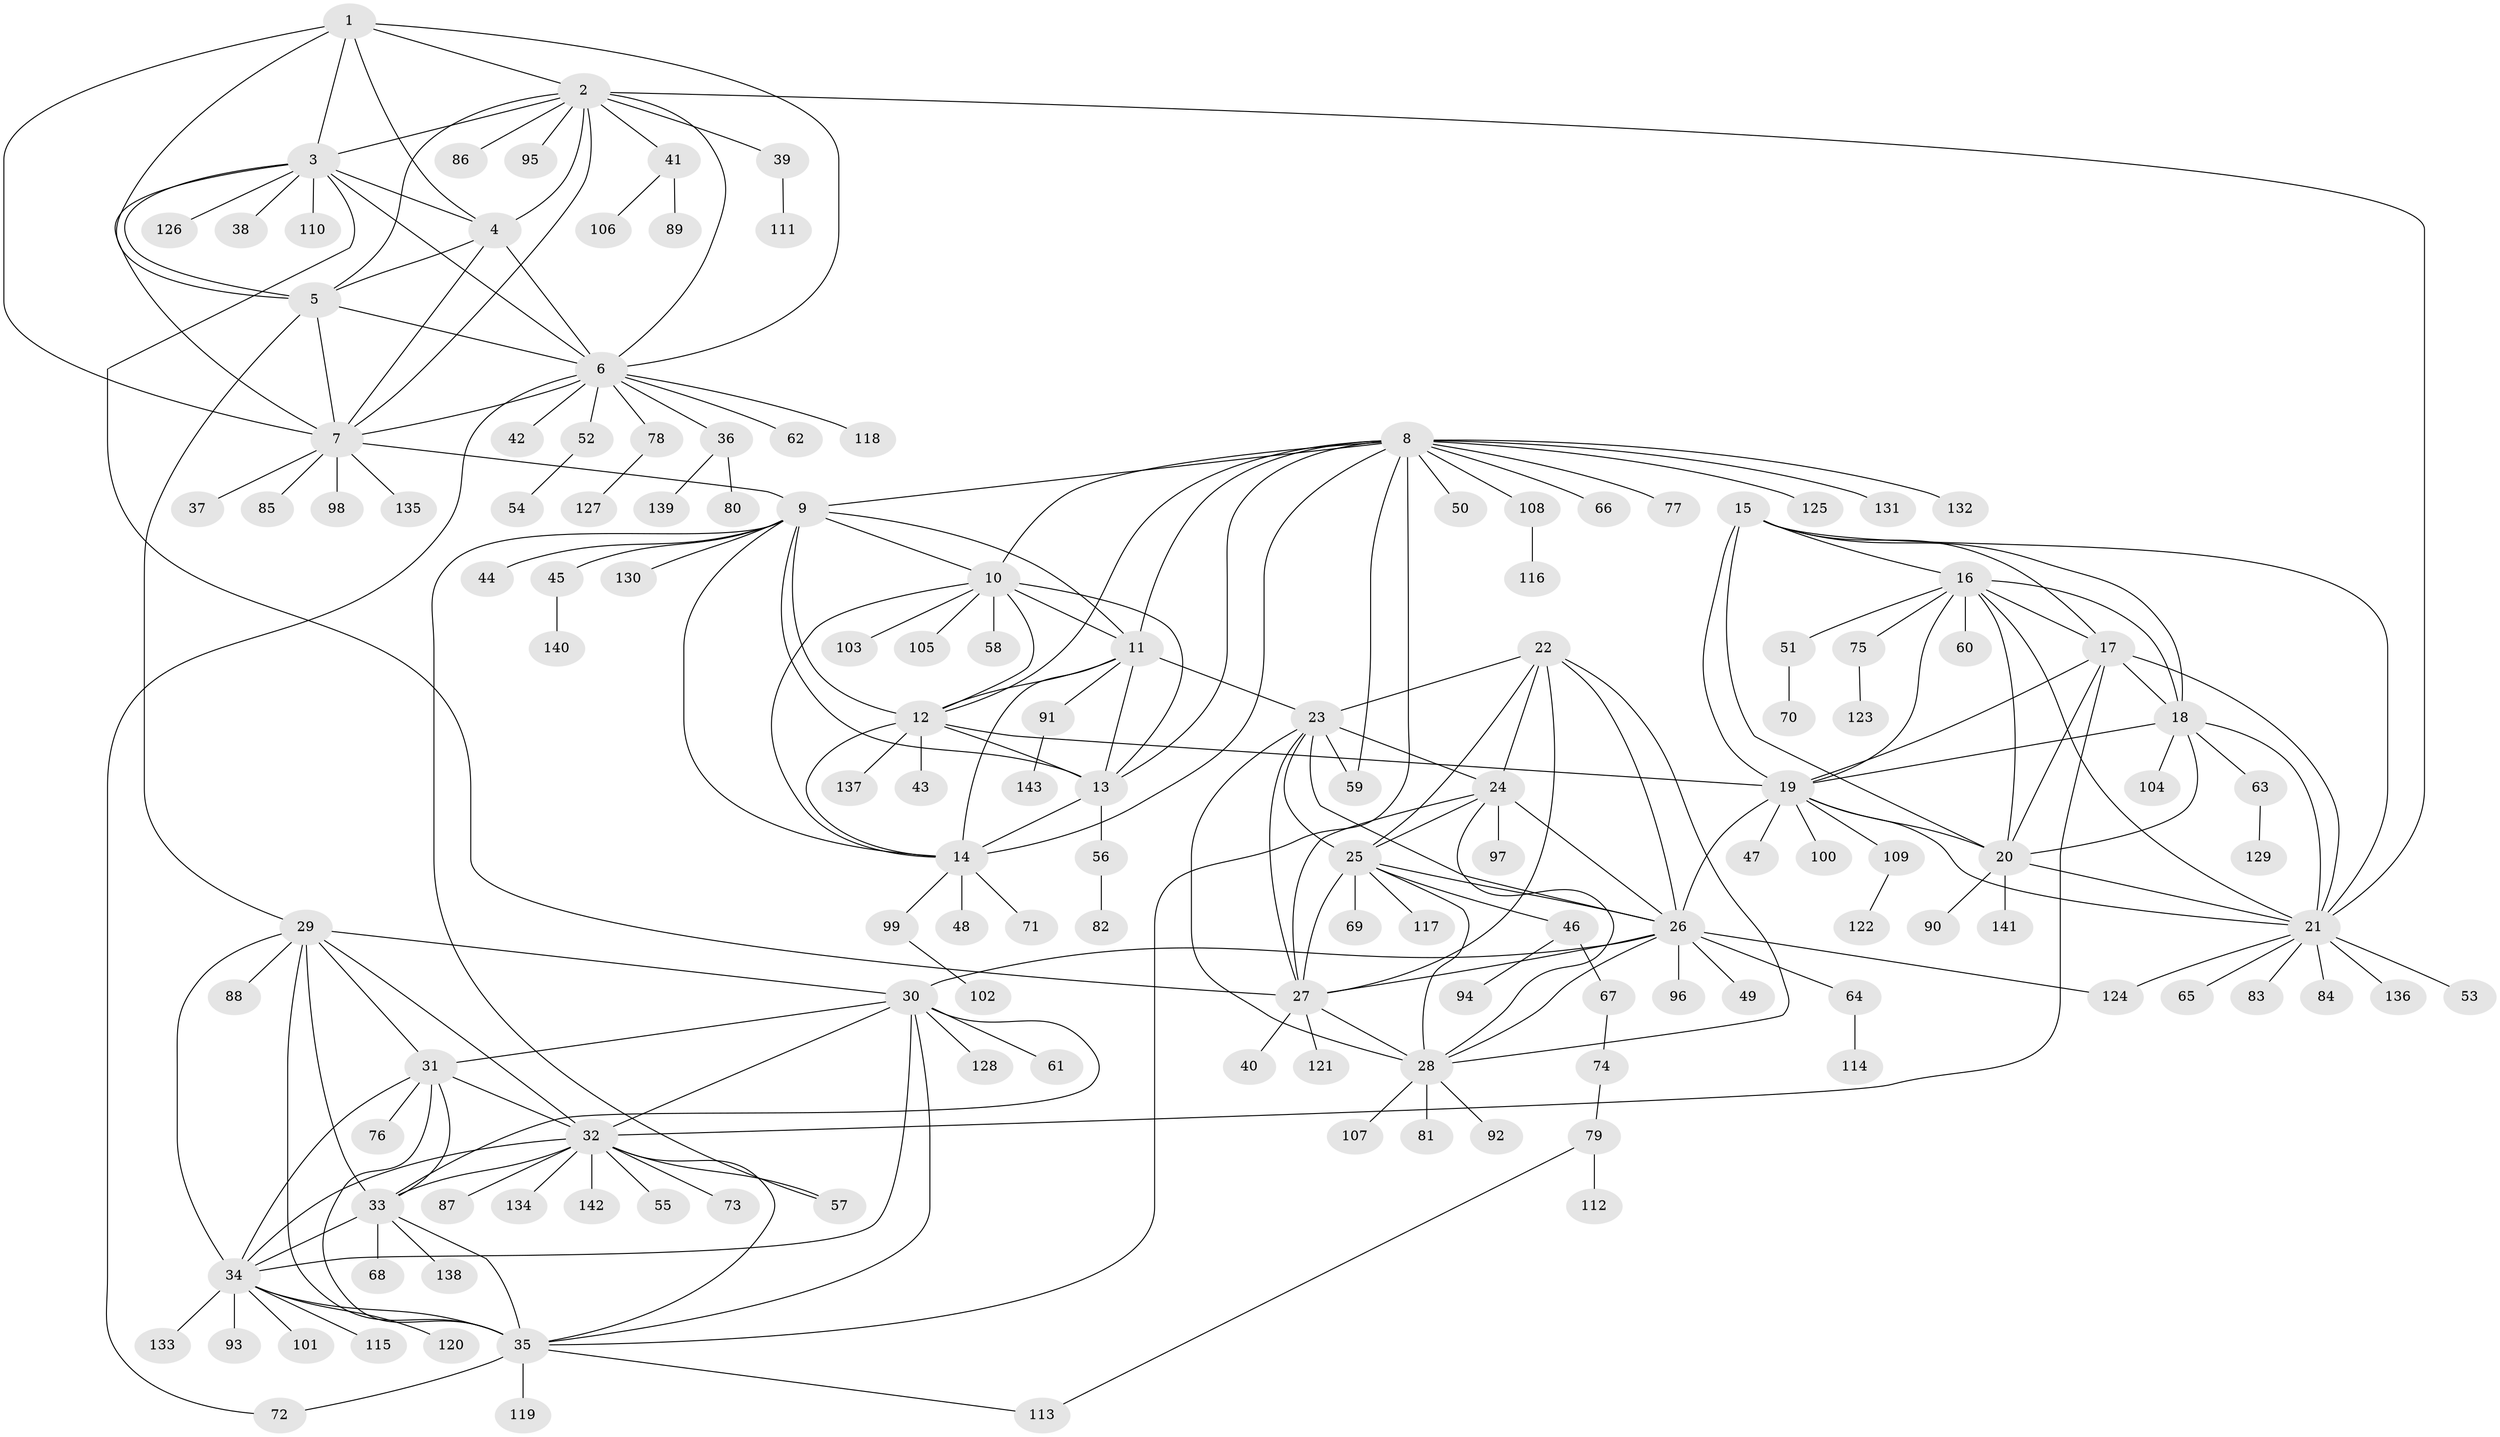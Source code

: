 // Generated by graph-tools (version 1.1) at 2025/26/03/09/25 03:26:39]
// undirected, 143 vertices, 228 edges
graph export_dot {
graph [start="1"]
  node [color=gray90,style=filled];
  1;
  2;
  3;
  4;
  5;
  6;
  7;
  8;
  9;
  10;
  11;
  12;
  13;
  14;
  15;
  16;
  17;
  18;
  19;
  20;
  21;
  22;
  23;
  24;
  25;
  26;
  27;
  28;
  29;
  30;
  31;
  32;
  33;
  34;
  35;
  36;
  37;
  38;
  39;
  40;
  41;
  42;
  43;
  44;
  45;
  46;
  47;
  48;
  49;
  50;
  51;
  52;
  53;
  54;
  55;
  56;
  57;
  58;
  59;
  60;
  61;
  62;
  63;
  64;
  65;
  66;
  67;
  68;
  69;
  70;
  71;
  72;
  73;
  74;
  75;
  76;
  77;
  78;
  79;
  80;
  81;
  82;
  83;
  84;
  85;
  86;
  87;
  88;
  89;
  90;
  91;
  92;
  93;
  94;
  95;
  96;
  97;
  98;
  99;
  100;
  101;
  102;
  103;
  104;
  105;
  106;
  107;
  108;
  109;
  110;
  111;
  112;
  113;
  114;
  115;
  116;
  117;
  118;
  119;
  120;
  121;
  122;
  123;
  124;
  125;
  126;
  127;
  128;
  129;
  130;
  131;
  132;
  133;
  134;
  135;
  136;
  137;
  138;
  139;
  140;
  141;
  142;
  143;
  1 -- 2;
  1 -- 3;
  1 -- 4;
  1 -- 5;
  1 -- 6;
  1 -- 7;
  2 -- 3;
  2 -- 4;
  2 -- 5;
  2 -- 6;
  2 -- 7;
  2 -- 21;
  2 -- 39;
  2 -- 41;
  2 -- 86;
  2 -- 95;
  3 -- 4;
  3 -- 5;
  3 -- 6;
  3 -- 7;
  3 -- 27;
  3 -- 38;
  3 -- 110;
  3 -- 126;
  4 -- 5;
  4 -- 6;
  4 -- 7;
  5 -- 6;
  5 -- 7;
  5 -- 29;
  6 -- 7;
  6 -- 36;
  6 -- 42;
  6 -- 52;
  6 -- 62;
  6 -- 72;
  6 -- 78;
  6 -- 118;
  7 -- 9;
  7 -- 37;
  7 -- 85;
  7 -- 98;
  7 -- 135;
  8 -- 9;
  8 -- 10;
  8 -- 11;
  8 -- 12;
  8 -- 13;
  8 -- 14;
  8 -- 35;
  8 -- 50;
  8 -- 59;
  8 -- 66;
  8 -- 77;
  8 -- 108;
  8 -- 125;
  8 -- 131;
  8 -- 132;
  9 -- 10;
  9 -- 11;
  9 -- 12;
  9 -- 13;
  9 -- 14;
  9 -- 44;
  9 -- 45;
  9 -- 57;
  9 -- 130;
  10 -- 11;
  10 -- 12;
  10 -- 13;
  10 -- 14;
  10 -- 58;
  10 -- 103;
  10 -- 105;
  11 -- 12;
  11 -- 13;
  11 -- 14;
  11 -- 23;
  11 -- 91;
  12 -- 13;
  12 -- 14;
  12 -- 19;
  12 -- 43;
  12 -- 137;
  13 -- 14;
  13 -- 56;
  14 -- 48;
  14 -- 71;
  14 -- 99;
  15 -- 16;
  15 -- 17;
  15 -- 18;
  15 -- 19;
  15 -- 20;
  15 -- 21;
  16 -- 17;
  16 -- 18;
  16 -- 19;
  16 -- 20;
  16 -- 21;
  16 -- 51;
  16 -- 60;
  16 -- 75;
  17 -- 18;
  17 -- 19;
  17 -- 20;
  17 -- 21;
  17 -- 32;
  18 -- 19;
  18 -- 20;
  18 -- 21;
  18 -- 63;
  18 -- 104;
  19 -- 20;
  19 -- 21;
  19 -- 26;
  19 -- 47;
  19 -- 100;
  19 -- 109;
  20 -- 21;
  20 -- 90;
  20 -- 141;
  21 -- 53;
  21 -- 65;
  21 -- 83;
  21 -- 84;
  21 -- 124;
  21 -- 136;
  22 -- 23;
  22 -- 24;
  22 -- 25;
  22 -- 26;
  22 -- 27;
  22 -- 28;
  23 -- 24;
  23 -- 25;
  23 -- 26;
  23 -- 27;
  23 -- 28;
  23 -- 59;
  24 -- 25;
  24 -- 26;
  24 -- 27;
  24 -- 28;
  24 -- 97;
  25 -- 26;
  25 -- 27;
  25 -- 28;
  25 -- 46;
  25 -- 69;
  25 -- 117;
  26 -- 27;
  26 -- 28;
  26 -- 30;
  26 -- 49;
  26 -- 64;
  26 -- 96;
  26 -- 124;
  27 -- 28;
  27 -- 40;
  27 -- 121;
  28 -- 81;
  28 -- 92;
  28 -- 107;
  29 -- 30;
  29 -- 31;
  29 -- 32;
  29 -- 33;
  29 -- 34;
  29 -- 35;
  29 -- 88;
  30 -- 31;
  30 -- 32;
  30 -- 33;
  30 -- 34;
  30 -- 35;
  30 -- 61;
  30 -- 128;
  31 -- 32;
  31 -- 33;
  31 -- 34;
  31 -- 35;
  31 -- 76;
  32 -- 33;
  32 -- 34;
  32 -- 35;
  32 -- 55;
  32 -- 57;
  32 -- 73;
  32 -- 87;
  32 -- 134;
  32 -- 142;
  33 -- 34;
  33 -- 35;
  33 -- 68;
  33 -- 138;
  34 -- 35;
  34 -- 93;
  34 -- 101;
  34 -- 115;
  34 -- 120;
  34 -- 133;
  35 -- 72;
  35 -- 113;
  35 -- 119;
  36 -- 80;
  36 -- 139;
  39 -- 111;
  41 -- 89;
  41 -- 106;
  45 -- 140;
  46 -- 67;
  46 -- 94;
  51 -- 70;
  52 -- 54;
  56 -- 82;
  63 -- 129;
  64 -- 114;
  67 -- 74;
  74 -- 79;
  75 -- 123;
  78 -- 127;
  79 -- 112;
  79 -- 113;
  91 -- 143;
  99 -- 102;
  108 -- 116;
  109 -- 122;
}
